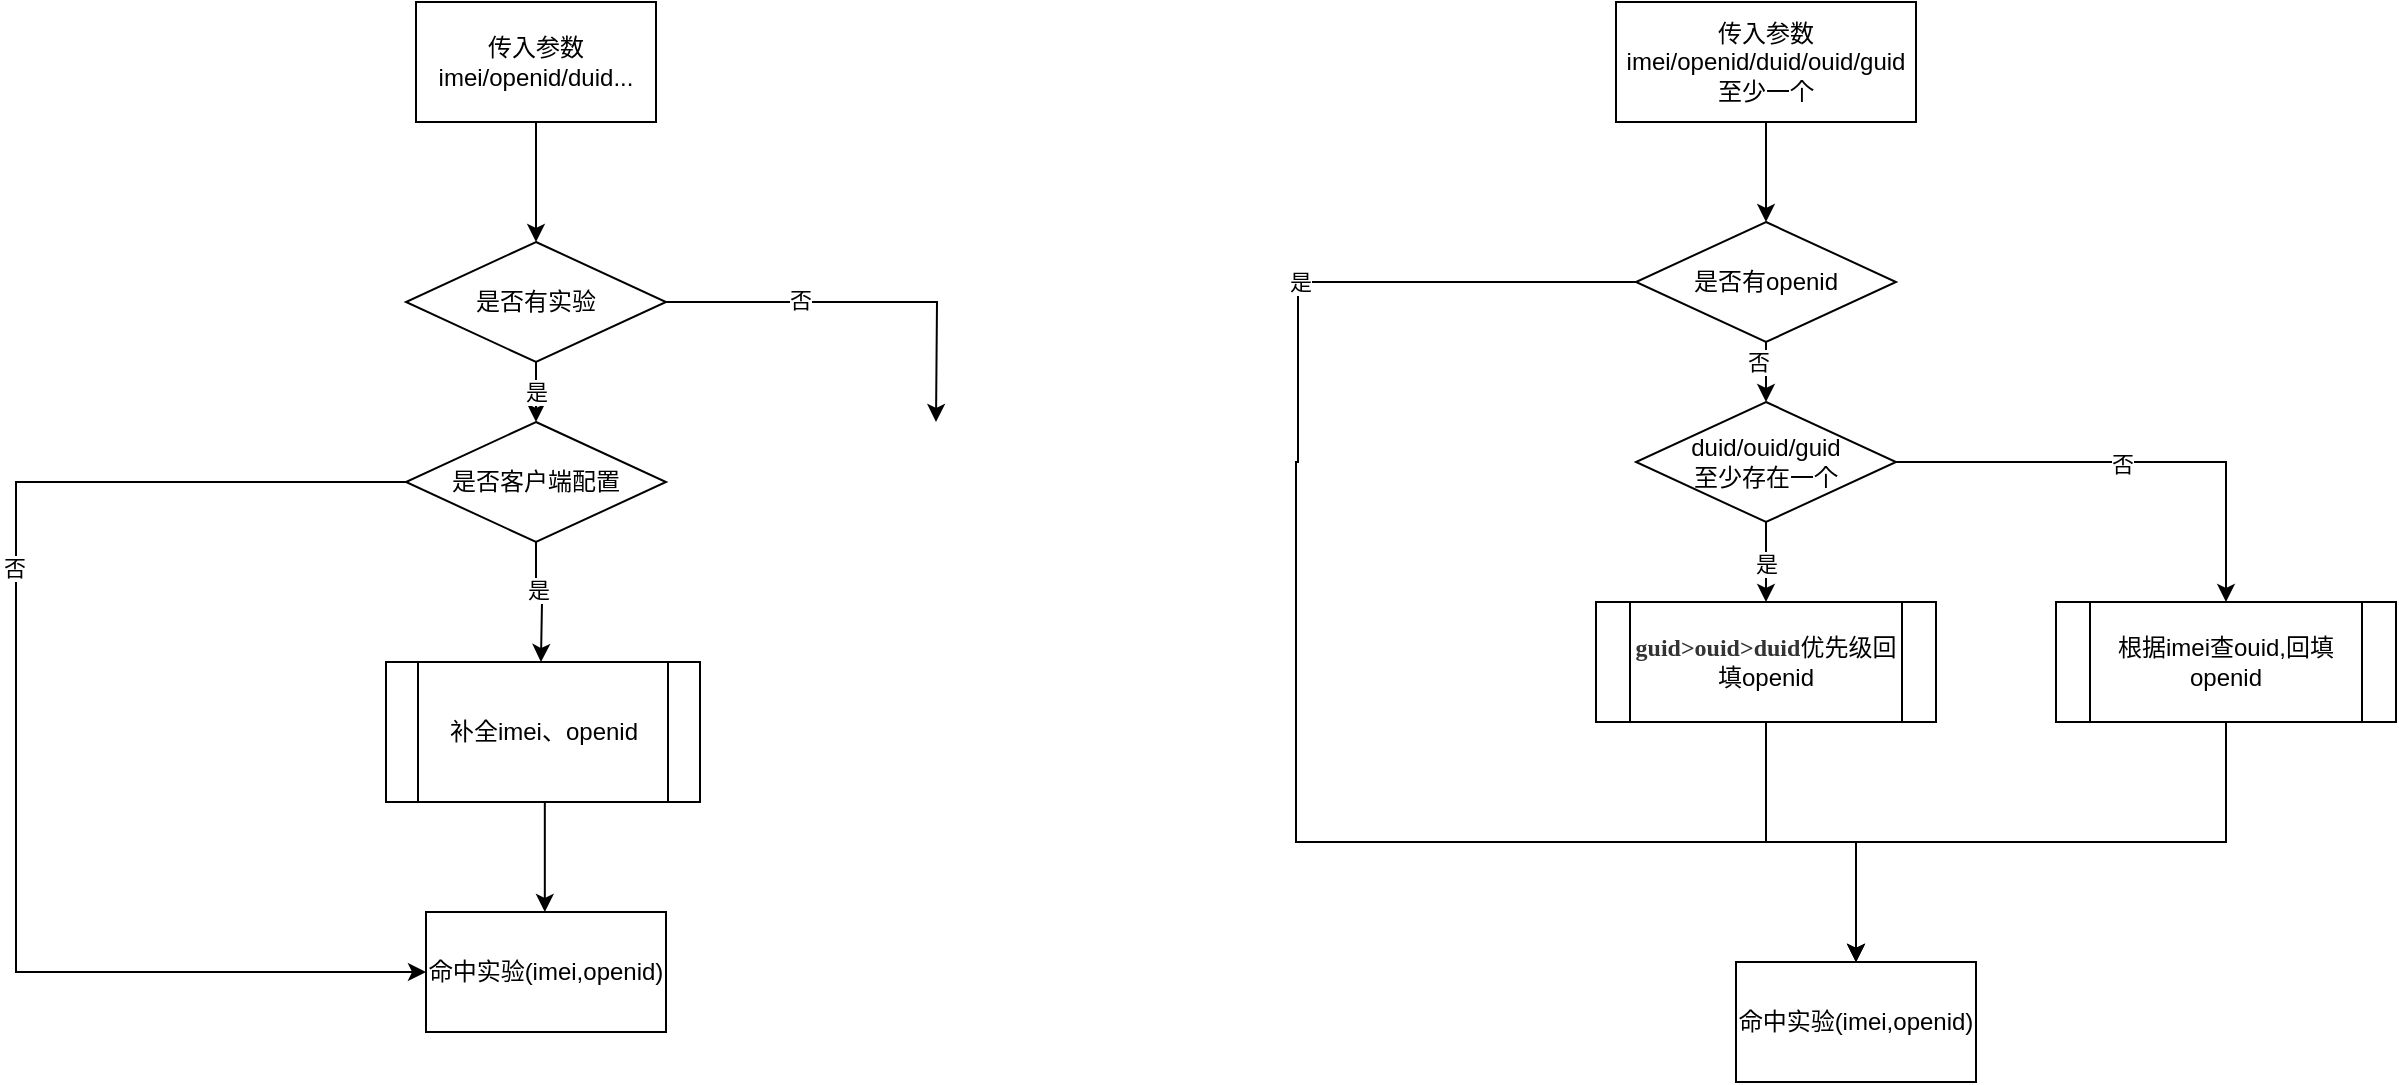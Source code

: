 <mxfile version="24.7.5">
  <diagram name="第 1 页" id="1I69XflQMtYXcPyUPTQI">
    <mxGraphModel dx="1591" dy="634" grid="1" gridSize="10" guides="1" tooltips="1" connect="1" arrows="1" fold="1" page="1" pageScale="1" pageWidth="827" pageHeight="1169" math="0" shadow="0">
      <root>
        <mxCell id="0" />
        <mxCell id="1" parent="0" />
        <mxCell id="-JtTvEVa4ZMtVT5W1zfH-13" style="edgeStyle=orthogonalEdgeStyle;rounded=0;orthogonalLoop=1;jettySize=auto;html=1;" edge="1" parent="1" source="-JtTvEVa4ZMtVT5W1zfH-14">
          <mxGeometry relative="1" as="geometry">
            <mxPoint x="410" y="190" as="targetPoint" />
          </mxGeometry>
        </mxCell>
        <mxCell id="-JtTvEVa4ZMtVT5W1zfH-14" value="传入参数imei/openid/duid..." style="rounded=0;whiteSpace=wrap;html=1;" vertex="1" parent="1">
          <mxGeometry x="350" y="70" width="120" height="60" as="geometry" />
        </mxCell>
        <mxCell id="-JtTvEVa4ZMtVT5W1zfH-15" style="edgeStyle=orthogonalEdgeStyle;rounded=0;orthogonalLoop=1;jettySize=auto;html=1;" edge="1" parent="1">
          <mxGeometry relative="1" as="geometry">
            <mxPoint x="414.41" y="525" as="targetPoint" />
            <mxPoint x="414.41" y="455" as="sourcePoint" />
          </mxGeometry>
        </mxCell>
        <mxCell id="-JtTvEVa4ZMtVT5W1zfH-16" value="命中实验(imei,openid)" style="rounded=0;whiteSpace=wrap;html=1;" vertex="1" parent="1">
          <mxGeometry x="355" y="525" width="120" height="60" as="geometry" />
        </mxCell>
        <mxCell id="-JtTvEVa4ZMtVT5W1zfH-19" style="edgeStyle=orthogonalEdgeStyle;rounded=0;orthogonalLoop=1;jettySize=auto;html=1;" edge="1" parent="1" source="-JtTvEVa4ZMtVT5W1zfH-18">
          <mxGeometry relative="1" as="geometry">
            <mxPoint x="610" y="280" as="targetPoint" />
          </mxGeometry>
        </mxCell>
        <mxCell id="-JtTvEVa4ZMtVT5W1zfH-20" value="否" style="edgeLabel;html=1;align=center;verticalAlign=middle;resizable=0;points=[];" vertex="1" connectable="0" parent="-JtTvEVa4ZMtVT5W1zfH-19">
          <mxGeometry x="-0.313" y="1" relative="1" as="geometry">
            <mxPoint as="offset" />
          </mxGeometry>
        </mxCell>
        <mxCell id="-JtTvEVa4ZMtVT5W1zfH-22" style="edgeStyle=orthogonalEdgeStyle;rounded=0;orthogonalLoop=1;jettySize=auto;html=1;entryX=0.5;entryY=0;entryDx=0;entryDy=0;" edge="1" parent="1" source="-JtTvEVa4ZMtVT5W1zfH-18" target="-JtTvEVa4ZMtVT5W1zfH-21">
          <mxGeometry relative="1" as="geometry" />
        </mxCell>
        <mxCell id="-JtTvEVa4ZMtVT5W1zfH-23" value="是" style="edgeLabel;html=1;align=center;verticalAlign=middle;resizable=0;points=[];" vertex="1" connectable="0" parent="-JtTvEVa4ZMtVT5W1zfH-22">
          <mxGeometry x="0.392" relative="1" as="geometry">
            <mxPoint as="offset" />
          </mxGeometry>
        </mxCell>
        <mxCell id="-JtTvEVa4ZMtVT5W1zfH-18" value="是否有实验" style="rhombus;whiteSpace=wrap;html=1;" vertex="1" parent="1">
          <mxGeometry x="345" y="190" width="130" height="60" as="geometry" />
        </mxCell>
        <mxCell id="-JtTvEVa4ZMtVT5W1zfH-24" style="edgeStyle=orthogonalEdgeStyle;rounded=0;orthogonalLoop=1;jettySize=auto;html=1;entryX=0;entryY=0.5;entryDx=0;entryDy=0;" edge="1" parent="1" source="-JtTvEVa4ZMtVT5W1zfH-21" target="-JtTvEVa4ZMtVT5W1zfH-16">
          <mxGeometry relative="1" as="geometry">
            <mxPoint x="200" y="420" as="targetPoint" />
            <Array as="points">
              <mxPoint x="150" y="310" />
              <mxPoint x="150" y="555" />
            </Array>
          </mxGeometry>
        </mxCell>
        <mxCell id="-JtTvEVa4ZMtVT5W1zfH-25" value="否" style="edgeLabel;html=1;align=center;verticalAlign=middle;resizable=0;points=[];" vertex="1" connectable="0" parent="-JtTvEVa4ZMtVT5W1zfH-24">
          <mxGeometry x="-0.264" y="-1" relative="1" as="geometry">
            <mxPoint as="offset" />
          </mxGeometry>
        </mxCell>
        <mxCell id="-JtTvEVa4ZMtVT5W1zfH-27" style="edgeStyle=orthogonalEdgeStyle;rounded=0;orthogonalLoop=1;jettySize=auto;html=1;" edge="1" parent="1" source="-JtTvEVa4ZMtVT5W1zfH-21">
          <mxGeometry relative="1" as="geometry">
            <mxPoint x="412.471" y="400" as="targetPoint" />
          </mxGeometry>
        </mxCell>
        <mxCell id="-JtTvEVa4ZMtVT5W1zfH-28" value="是" style="edgeLabel;html=1;align=center;verticalAlign=middle;resizable=0;points=[];" vertex="1" connectable="0" parent="-JtTvEVa4ZMtVT5W1zfH-27">
          <mxGeometry x="-0.243" y="1" relative="1" as="geometry">
            <mxPoint as="offset" />
          </mxGeometry>
        </mxCell>
        <mxCell id="-JtTvEVa4ZMtVT5W1zfH-21" value="是否客户端配置" style="rhombus;whiteSpace=wrap;html=1;" vertex="1" parent="1">
          <mxGeometry x="345" y="280" width="130" height="60" as="geometry" />
        </mxCell>
        <mxCell id="-JtTvEVa4ZMtVT5W1zfH-30" value="补全imei、openid" style="shape=process;whiteSpace=wrap;html=1;backgroundOutline=1;" vertex="1" parent="1">
          <mxGeometry x="335" y="400" width="157" height="70" as="geometry" />
        </mxCell>
        <mxCell id="-JtTvEVa4ZMtVT5W1zfH-33" style="edgeStyle=orthogonalEdgeStyle;rounded=0;orthogonalLoop=1;jettySize=auto;html=1;entryX=0.5;entryY=0;entryDx=0;entryDy=0;" edge="1" parent="1" source="-JtTvEVa4ZMtVT5W1zfH-31" target="-JtTvEVa4ZMtVT5W1zfH-32">
          <mxGeometry relative="1" as="geometry" />
        </mxCell>
        <mxCell id="-JtTvEVa4ZMtVT5W1zfH-31" value="传入参数imei/openid/duid/ouid/guid至少一个" style="rounded=0;whiteSpace=wrap;html=1;" vertex="1" parent="1">
          <mxGeometry x="950" y="70" width="150" height="60" as="geometry" />
        </mxCell>
        <mxCell id="-JtTvEVa4ZMtVT5W1zfH-34" style="edgeStyle=orthogonalEdgeStyle;rounded=0;orthogonalLoop=1;jettySize=auto;html=1;entryX=0.5;entryY=0;entryDx=0;entryDy=0;" edge="1" parent="1" source="-JtTvEVa4ZMtVT5W1zfH-32" target="-JtTvEVa4ZMtVT5W1zfH-46">
          <mxGeometry relative="1" as="geometry">
            <mxPoint x="790" y="310" as="targetPoint" />
            <Array as="points">
              <mxPoint x="791" y="210" />
              <mxPoint x="791" y="300" />
              <mxPoint x="790" y="300" />
              <mxPoint x="790" y="490" />
              <mxPoint x="1070" y="490" />
            </Array>
          </mxGeometry>
        </mxCell>
        <mxCell id="-JtTvEVa4ZMtVT5W1zfH-35" value="是" style="edgeLabel;html=1;align=center;verticalAlign=middle;resizable=0;points=[];" vertex="1" connectable="0" parent="-JtTvEVa4ZMtVT5W1zfH-34">
          <mxGeometry x="-0.659" relative="1" as="geometry">
            <mxPoint x="-34" as="offset" />
          </mxGeometry>
        </mxCell>
        <mxCell id="-JtTvEVa4ZMtVT5W1zfH-39" style="edgeStyle=orthogonalEdgeStyle;rounded=0;orthogonalLoop=1;jettySize=auto;html=1;" edge="1" parent="1" source="-JtTvEVa4ZMtVT5W1zfH-32" target="-JtTvEVa4ZMtVT5W1zfH-38">
          <mxGeometry relative="1" as="geometry" />
        </mxCell>
        <mxCell id="-JtTvEVa4ZMtVT5W1zfH-42" value="否" style="edgeLabel;html=1;align=center;verticalAlign=middle;resizable=0;points=[];" vertex="1" connectable="0" parent="-JtTvEVa4ZMtVT5W1zfH-39">
          <mxGeometry x="-0.604" y="-4" relative="1" as="geometry">
            <mxPoint as="offset" />
          </mxGeometry>
        </mxCell>
        <mxCell id="-JtTvEVa4ZMtVT5W1zfH-32" value="是否有openid" style="rhombus;whiteSpace=wrap;html=1;" vertex="1" parent="1">
          <mxGeometry x="960" y="180" width="130" height="60" as="geometry" />
        </mxCell>
        <mxCell id="-JtTvEVa4ZMtVT5W1zfH-41" style="edgeStyle=orthogonalEdgeStyle;rounded=0;orthogonalLoop=1;jettySize=auto;html=1;exitX=0.5;exitY=1;exitDx=0;exitDy=0;entryX=0.5;entryY=0;entryDx=0;entryDy=0;" edge="1" parent="1" source="-JtTvEVa4ZMtVT5W1zfH-38" target="-JtTvEVa4ZMtVT5W1zfH-40">
          <mxGeometry relative="1" as="geometry" />
        </mxCell>
        <mxCell id="-JtTvEVa4ZMtVT5W1zfH-43" value="是" style="edgeLabel;html=1;align=center;verticalAlign=middle;resizable=0;points=[];" vertex="1" connectable="0" parent="-JtTvEVa4ZMtVT5W1zfH-41">
          <mxGeometry x="0.043" relative="1" as="geometry">
            <mxPoint as="offset" />
          </mxGeometry>
        </mxCell>
        <mxCell id="-JtTvEVa4ZMtVT5W1zfH-45" style="edgeStyle=orthogonalEdgeStyle;rounded=0;orthogonalLoop=1;jettySize=auto;html=1;" edge="1" parent="1" source="-JtTvEVa4ZMtVT5W1zfH-38" target="-JtTvEVa4ZMtVT5W1zfH-44">
          <mxGeometry relative="1" as="geometry" />
        </mxCell>
        <mxCell id="-JtTvEVa4ZMtVT5W1zfH-51" value="否" style="edgeLabel;html=1;align=center;verticalAlign=middle;resizable=0;points=[];" vertex="1" connectable="0" parent="-JtTvEVa4ZMtVT5W1zfH-45">
          <mxGeometry x="-0.037" y="-1" relative="1" as="geometry">
            <mxPoint as="offset" />
          </mxGeometry>
        </mxCell>
        <mxCell id="-JtTvEVa4ZMtVT5W1zfH-38" value="duid/ouid/guid&lt;div&gt;至少存在一个&lt;/div&gt;" style="rhombus;whiteSpace=wrap;html=1;" vertex="1" parent="1">
          <mxGeometry x="960" y="270" width="130" height="60" as="geometry" />
        </mxCell>
        <mxCell id="-JtTvEVa4ZMtVT5W1zfH-49" style="edgeStyle=orthogonalEdgeStyle;rounded=0;orthogonalLoop=1;jettySize=auto;html=1;entryX=0.5;entryY=0;entryDx=0;entryDy=0;" edge="1" parent="1" source="-JtTvEVa4ZMtVT5W1zfH-40" target="-JtTvEVa4ZMtVT5W1zfH-46">
          <mxGeometry relative="1" as="geometry" />
        </mxCell>
        <mxCell id="-JtTvEVa4ZMtVT5W1zfH-40" value="&lt;span style=&quot;margin: 0px; padding: 0px; box-sizing: border-box; font-family: MicrosoftYaHei; border: 0px; font-weight: 700; color: rgb(51, 51, 51); text-align: left; background-color: rgb(255, 255, 255);&quot;&gt;&lt;font style=&quot;font-size: 12px;&quot;&gt;guid&amp;gt;ouid&amp;gt;duid&lt;/font&gt;&lt;/span&gt;优先级回填openid" style="shape=process;whiteSpace=wrap;html=1;backgroundOutline=1;" vertex="1" parent="1">
          <mxGeometry x="940" y="370" width="170" height="60" as="geometry" />
        </mxCell>
        <mxCell id="-JtTvEVa4ZMtVT5W1zfH-50" style="edgeStyle=orthogonalEdgeStyle;rounded=0;orthogonalLoop=1;jettySize=auto;html=1;entryX=0.5;entryY=0;entryDx=0;entryDy=0;exitX=0.5;exitY=1;exitDx=0;exitDy=0;" edge="1" parent="1" source="-JtTvEVa4ZMtVT5W1zfH-44" target="-JtTvEVa4ZMtVT5W1zfH-46">
          <mxGeometry relative="1" as="geometry" />
        </mxCell>
        <mxCell id="-JtTvEVa4ZMtVT5W1zfH-44" value="根据imei查ouid,回填openid" style="shape=process;whiteSpace=wrap;html=1;backgroundOutline=1;" vertex="1" parent="1">
          <mxGeometry x="1170" y="370" width="170" height="60" as="geometry" />
        </mxCell>
        <mxCell id="-JtTvEVa4ZMtVT5W1zfH-46" value="命中实验(imei,openid)" style="rounded=0;whiteSpace=wrap;html=1;" vertex="1" parent="1">
          <mxGeometry x="1010" y="550" width="120" height="60" as="geometry" />
        </mxCell>
      </root>
    </mxGraphModel>
  </diagram>
</mxfile>
